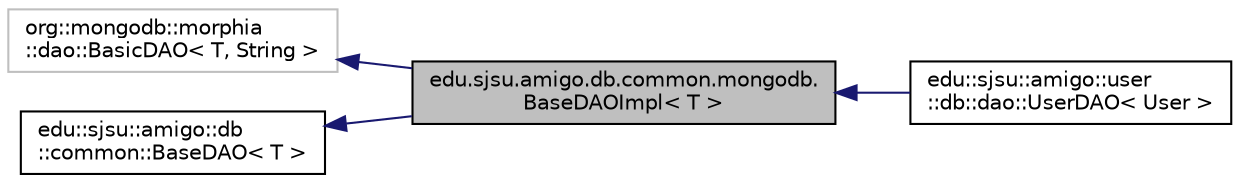 digraph "edu.sjsu.amigo.db.common.mongodb.BaseDAOImpl&lt; T &gt;"
{
  edge [fontname="Helvetica",fontsize="10",labelfontname="Helvetica",labelfontsize="10"];
  node [fontname="Helvetica",fontsize="10",shape=record];
  rankdir="LR";
  Node0 [label="edu.sjsu.amigo.db.common.mongodb.\lBaseDAOImpl\< T \>",height=0.2,width=0.4,color="black", fillcolor="grey75", style="filled", fontcolor="black"];
  Node1 -> Node0 [dir="back",color="midnightblue",fontsize="10",style="solid",fontname="Helvetica"];
  Node1 [label="org::mongodb::morphia\l::dao::BasicDAO\< T, String \>",height=0.2,width=0.4,color="grey75", fillcolor="white", style="filled"];
  Node2 -> Node0 [dir="back",color="midnightblue",fontsize="10",style="solid",fontname="Helvetica"];
  Node2 [label="edu::sjsu::amigo::db\l::common::BaseDAO\< T \>",height=0.2,width=0.4,color="black", fillcolor="white", style="filled",URL="$interfaceedu_1_1sjsu_1_1amigo_1_1db_1_1common_1_1_base_d_a_o.html"];
  Node0 -> Node3 [dir="back",color="midnightblue",fontsize="10",style="solid",fontname="Helvetica"];
  Node3 [label="edu::sjsu::amigo::user\l::db::dao::UserDAO\< User \>",height=0.2,width=0.4,color="black", fillcolor="white", style="filled",URL="$classedu_1_1sjsu_1_1amigo_1_1user_1_1db_1_1dao_1_1_user_d_a_o.html"];
}

